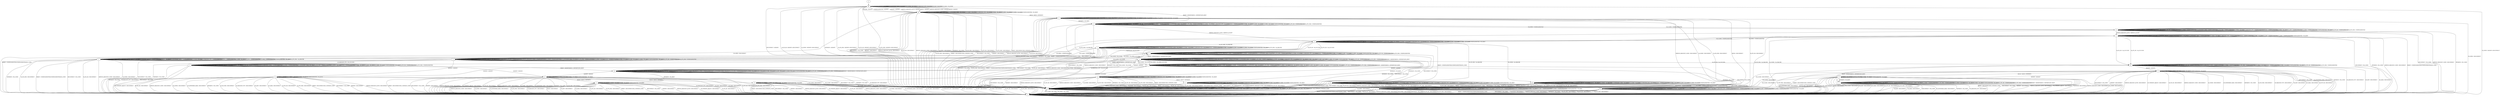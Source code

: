digraph "" {
	graph ["Incoming time"=0.293353796005249,
		"Outgoing time"=0.4226217269897461,
		Output="{'States': 32, 'Transitions': 683, 'Filename': '../results/ssh/OpenSSH-OpenSSH-msat-2.dot'}",
		Reference="{'States': 32, 'Transitions': 683, 'Filename': '../subjects/ssh/OpenSSH.dot'}",
		Solver=msat,
		Updated="{'States': 32, 'Transitions': 683, 'Filename': '../subjects/ssh/OpenSSH.dot'}",
		"f-measure"=1.0,
		precision=1.0,
		recall=1.0
	];
	a -> a	[key=0,
		label="SERVICE_REQUEST_AUTH / NO_RESP"];
	a -> a	[key=1,
		label="CH_WINDOW_ADJUST / CH_NONE"];
	a -> a	[key=2,
		label="DEBUG / NO_RESP"];
	a -> a	[key=3,
		label="UA_PK_OK / UNIMPLEMENTED"];
	a -> a	[key=4,
		label="SERVICE_REQUEST_CONN / NO_RESP"];
	a -> a	[key=5,
		label="UA_NONE / UNIMPLEMENTED"];
	a -> a	[key=6,
		label="CH_EXTENDED_DATA / CH_NONE"];
	a -> a	[key=7,
		label="UA_PK_NOK / UNIMPLEMENTED"];
	a -> a	[key=8,
		label="CH_CLOSE / CH_NONE"];
	a -> a	[key=9,
		label="CH_REQUEST_PTY / CH_NONE"];
	a -> a	[key=10,
		label="KEX30 / NO_RESP"];
	a -> a	[key=11,
		label="IGNORE / NO_RESP"];
	a -> a	[key=12,
		label="CH_EOF / CH_NONE"];
	a -> a	[key=13,
		label="CH_DATA / CH_NONE"];
	a -> a	[key=14,
		label="UNIMPLEMENTED / NO_RESP"];
	a -> a	[key=15,
		label="UA_PW_OK / UNIMPLEMENTED"];
	a -> a	[key=16,
		label="UA_PW_NOK / UNIMPLEMENTED"];
	a -> a	[key=17,
		label="REKEY / KEXINIT|KEX31+NEWKEYS|NO_RESP"];
	a -> g	[key=0,
		label="DISCONNECT / NO_CONN"];
	a -> g	[key=1,
		label="NEWKEYS / NO_CONN"];
	a -> q	[key=0,
		label="KEXINIT / KEXINIT"];
	a -> z	[key=0,
		label="CH_OPEN / CH_OPEN_SUCCESS"];
	b -> b	[key=0,
		label="DEBUG / NO_RESP"];
	b -> b	[key=1,
		label="CH_OPEN / CH_MAX"];
	b -> b	[key=2,
		label="IGNORE / NO_RESP"];
	b -> b	[key=3,
		label="UNIMPLEMENTED / NO_RESP"];
	b -> f	[key=0,
		label="KEX30 / KEX31+NEWKEYS"];
	b -> g	[key=0,
		label="CH_CLOSE / DISCONNECT"];
	b -> v	[key=0,
		label="DISCONNECT / NO_CONN"];
	b -> v	[key=1,
		label="KEXINIT / DISCONNECT"];
	b -> v	[key=2,
		label="SERVICE_REQUEST_AUTH / DISCONNECT"];
	b -> v	[key=3,
		label="CH_WINDOW_ADJUST / DISCONNECT"];
	b -> v	[key=4,
		label="UA_PK_OK / DISCONNECT"];
	b -> v	[key=5,
		label="SERVICE_REQUEST_CONN / DISCONNECT"];
	b -> v	[key=6,
		label="UA_NONE / DISCONNECT"];
	b -> v	[key=7,
		label="CH_EXTENDED_DATA / DISCONNECT"];
	b -> v	[key=8,
		label="NEWKEYS / NO_CONN"];
	b -> v	[key=9,
		label="UA_PK_NOK / DISCONNECT"];
	b -> v	[key=10,
		label="CH_REQUEST_PTY / DISCONNECT"];
	b -> v	[key=11,
		label="CH_EOF / DISCONNECT"];
	b -> v	[key=12,
		label="CH_DATA / DISCONNECT"];
	b -> v	[key=13,
		label="UA_PW_OK / DISCONNECT"];
	b -> v	[key=14,
		label="UA_PW_NOK / DISCONNECT"];
	b -> v	[key=15,
		label="REKEY / DISCONNECT|NO_CONN|NO_CONN"];
	c -> b	[key=0,
		label="KEXINIT / KEXINIT"];
	c -> c	[key=0,
		label="SERVICE_REQUEST_AUTH / NO_RESP"];
	c -> c	[key=1,
		label="CH_WINDOW_ADJUST / NO_RESP"];
	c -> c	[key=2,
		label="DEBUG / NO_RESP"];
	c -> c	[key=3,
		label="UA_PK_OK / UNIMPLEMENTED"];
	c -> c	[key=4,
		label="SERVICE_REQUEST_CONN / NO_RESP"];
	c -> c	[key=5,
		label="UA_NONE / UNIMPLEMENTED"];
	c -> c	[key=6,
		label="UA_PK_NOK / UNIMPLEMENTED"];
	c -> c	[key=7,
		label="CH_OPEN / CH_MAX"];
	c -> c	[key=8,
		label="KEX30 / NO_RESP"];
	c -> c	[key=9,
		label="IGNORE / NO_RESP"];
	c -> c	[key=10,
		label="UNIMPLEMENTED / NO_RESP"];
	c -> c	[key=11,
		label="UA_PW_OK / UNIMPLEMENTED"];
	c -> c	[key=12,
		label="UA_PW_NOK / UNIMPLEMENTED"];
	c -> c	[key=13,
		label="REKEY / KEXINIT|KEX31+NEWKEYS|NO_RESP"];
	c -> g	[key=0,
		label="CH_CLOSE / DISCONNECT"];
	c -> v	[key=0,
		label="DISCONNECT / NO_CONN"];
	c -> v	[key=1,
		label="CH_EXTENDED_DATA / DISCONNECT"];
	c -> v	[key=2,
		label="NEWKEYS / NO_CONN"];
	c -> v	[key=3,
		label="CH_REQUEST_PTY / DISCONNECT"];
	c -> v	[key=4,
		label="CH_EOF / DISCONNECT"];
	c -> v	[key=5,
		label="CH_DATA / DISCONNECT"];
	d -> d	[key=0,
		label="DEBUG / NO_RESP"];
	d -> d	[key=1,
		label="CH_OPEN / CH_MAX"];
	d -> d	[key=2,
		label="IGNORE / NO_RESP"];
	d -> d	[key=3,
		label="UNIMPLEMENTED / NO_RESP"];
	d -> g	[key=0,
		label="CH_CLOSE / DISCONNECT"];
	d -> v	[key=0,
		label="DISCONNECT / NO_CONN"];
	d -> v	[key=1,
		label="KEXINIT / DISCONNECT"];
	d -> v	[key=2,
		label="SERVICE_REQUEST_AUTH / DISCONNECT"];
	d -> v	[key=3,
		label="CH_WINDOW_ADJUST / DISCONNECT"];
	d -> v	[key=4,
		label="UA_PK_OK / DISCONNECT"];
	d -> v	[key=5,
		label="SERVICE_REQUEST_CONN / DISCONNECT"];
	d -> v	[key=6,
		label="UA_NONE / DISCONNECT"];
	d -> v	[key=7,
		label="CH_EXTENDED_DATA / DISCONNECT"];
	d -> v	[key=8,
		label="UA_PK_NOK / DISCONNECT"];
	d -> v	[key=9,
		label="CH_REQUEST_PTY / DISCONNECT"];
	d -> v	[key=10,
		label="KEX30 / DISCONNECT"];
	d -> v	[key=11,
		label="CH_EOF / DISCONNECT"];
	d -> v	[key=12,
		label="CH_DATA / DISCONNECT"];
	d -> v	[key=13,
		label="UA_PW_OK / DISCONNECT"];
	d -> v	[key=14,
		label="UA_PW_NOK / DISCONNECT"];
	d -> v	[key=15,
		label="REKEY / DISCONNECT|NO_CONN|NO_CONN"];
	d -> z	[key=0,
		label="NEWKEYS / NO_RESP"];
	e -> e	[key=0,
		label="CH_WINDOW_ADJUST / CH_NONE"];
	e -> e	[key=1,
		label="DEBUG / NO_RESP"];
	e -> e	[key=2,
		label="CH_EXTENDED_DATA / CH_NONE"];
	e -> e	[key=3,
		label="CH_CLOSE / CH_NONE"];
	e -> e	[key=4,
		label="CH_REQUEST_PTY / CH_NONE"];
	e -> e	[key=5,
		label="IGNORE / NO_RESP"];
	e -> e	[key=6,
		label="CH_EOF / CH_NONE"];
	e -> e	[key=7,
		label="CH_DATA / CH_NONE"];
	e -> e	[key=8,
		label="UNIMPLEMENTED / NO_RESP"];
	e -> g	[key=0,
		label="DISCONNECT / NO_CONN"];
	e -> g	[key=1,
		label="KEXINIT / DISCONNECT"];
	e -> g	[key=2,
		label="SERVICE_REQUEST_AUTH / DISCONNECT"];
	e -> g	[key=3,
		label="UA_PK_OK / DISCONNECT"];
	e -> g	[key=4,
		label="SERVICE_REQUEST_CONN / DISCONNECT"];
	e -> g	[key=5,
		label="UA_NONE / DISCONNECT"];
	e -> g	[key=6,
		label="UA_PK_NOK / DISCONNECT"];
	e -> g	[key=7,
		label="KEX30 / DISCONNECT"];
	e -> g	[key=8,
		label="UA_PW_OK / DISCONNECT"];
	e -> g	[key=9,
		label="UA_PW_NOK / DISCONNECT"];
	e -> g	[key=10,
		label="REKEY / DISCONNECT|NO_CONN|NO_CONN"];
	e -> r	[key=0,
		label="NEWKEYS / NO_RESP"];
	e -> v	[key=0,
		label="CH_OPEN / DISCONNECT"];
	f -> c	[key=0,
		label="NEWKEYS / NO_RESP"];
	f -> f	[key=0,
		label="DEBUG / NO_RESP"];
	f -> f	[key=1,
		label="CH_OPEN / CH_MAX"];
	f -> f	[key=2,
		label="IGNORE / NO_RESP"];
	f -> f	[key=3,
		label="UNIMPLEMENTED / NO_RESP"];
	f -> g	[key=0,
		label="CH_CLOSE / DISCONNECT"];
	f -> v	[key=0,
		label="DISCONNECT / NO_CONN"];
	f -> v	[key=1,
		label="KEXINIT / DISCONNECT"];
	f -> v	[key=2,
		label="SERVICE_REQUEST_AUTH / DISCONNECT"];
	f -> v	[key=3,
		label="CH_WINDOW_ADJUST / DISCONNECT"];
	f -> v	[key=4,
		label="UA_PK_OK / DISCONNECT"];
	f -> v	[key=5,
		label="SERVICE_REQUEST_CONN / DISCONNECT"];
	f -> v	[key=6,
		label="UA_NONE / DISCONNECT"];
	f -> v	[key=7,
		label="CH_EXTENDED_DATA / DISCONNECT"];
	f -> v	[key=8,
		label="UA_PK_NOK / DISCONNECT"];
	f -> v	[key=9,
		label="CH_REQUEST_PTY / DISCONNECT"];
	f -> v	[key=10,
		label="KEX30 / DISCONNECT"];
	f -> v	[key=11,
		label="CH_EOF / DISCONNECT"];
	f -> v	[key=12,
		label="CH_DATA / DISCONNECT"];
	f -> v	[key=13,
		label="UA_PW_OK / DISCONNECT"];
	f -> v	[key=14,
		label="UA_PW_NOK / DISCONNECT"];
	f -> v	[key=15,
		label="REKEY / DISCONNECT|NO_CONN|NO_CONN"];
	g -> g	[key=0,
		label="DISCONNECT / NO_CONN"];
	g -> g	[key=1,
		label="KEXINIT / NO_CONN"];
	g -> g	[key=2,
		label="SERVICE_REQUEST_AUTH / NO_CONN"];
	g -> g	[key=3,
		label="CH_WINDOW_ADJUST / CH_NONE"];
	g -> g	[key=4,
		label="DEBUG / NO_CONN"];
	g -> g	[key=5,
		label="UA_PK_OK / NO_CONN"];
	g -> g	[key=6,
		label="SERVICE_REQUEST_CONN / NO_CONN"];
	g -> g	[key=7,
		label="UA_NONE / NO_CONN"];
	g -> g	[key=8,
		label="CH_EXTENDED_DATA / CH_NONE"];
	g -> g	[key=9,
		label="NEWKEYS / NO_CONN"];
	g -> g	[key=10,
		label="UA_PK_NOK / NO_CONN"];
	g -> g	[key=11,
		label="CH_CLOSE / CH_NONE"];
	g -> g	[key=12,
		label="CH_REQUEST_PTY / CH_NONE"];
	g -> g	[key=13,
		label="KEX30 / NO_CONN"];
	g -> g	[key=14,
		label="IGNORE / NO_CONN"];
	g -> g	[key=15,
		label="CH_EOF / CH_NONE"];
	g -> g	[key=16,
		label="CH_DATA / CH_NONE"];
	g -> g	[key=17,
		label="UNIMPLEMENTED / NO_CONN"];
	g -> g	[key=18,
		label="UA_PW_OK / NO_CONN"];
	g -> g	[key=19,
		label="UA_PW_NOK / NO_CONN"];
	g -> g	[key=20,
		label="REKEY / NO_CONN|NO_CONN|NO_CONN"];
	g -> v	[key=0,
		label="CH_OPEN / NO_CONN"];
	h -> h	[key=0,
		label="KEXINIT / UNIMPLEMENTED"];
	h -> h	[key=1,
		label="CH_WINDOW_ADJUST / UNIMPLEMENTED"];
	h -> h	[key=2,
		label="DEBUG / NO_RESP"];
	h -> h	[key=3,
		label="UA_PK_OK / UNIMPLEMENTED"];
	h -> h	[key=4,
		label="UA_NONE / UNIMPLEMENTED"];
	h -> h	[key=5,
		label="CH_EXTENDED_DATA / UNIMPLEMENTED"];
	h -> h	[key=6,
		label="UA_PK_NOK / UNIMPLEMENTED"];
	h -> h	[key=7,
		label="CH_OPEN / CH_MAX"];
	h -> h	[key=8,
		label="CH_REQUEST_PTY / UNIMPLEMENTED"];
	h -> h	[key=9,
		label="KEX30 / UNIMPLEMENTED"];
	h -> h	[key=10,
		label="IGNORE / NO_RESP"];
	h -> h	[key=11,
		label="CH_EOF / UNIMPLEMENTED"];
	h -> h	[key=12,
		label="CH_DATA / UNIMPLEMENTED"];
	h -> h	[key=13,
		label="UNIMPLEMENTED / NO_RESP"];
	h -> h	[key=14,
		label="UA_PW_OK / UNIMPLEMENTED"];
	h -> h	[key=15,
		label="UA_PW_NOK / UNIMPLEMENTED"];
	h -> l	[key=0,
		label="SERVICE_REQUEST_AUTH / SERVICE_ACCEPT"];
	h -> r	[key=0,
		label="CH_CLOSE / UNIMPLEMENTED"];
	h -> v	[key=0,
		label="DISCONNECT / NO_CONN"];
	h -> v	[key=1,
		label="SERVICE_REQUEST_CONN / DISCONNECT"];
	h -> v	[key=2,
		label="NEWKEYS / NO_CONN"];
	h -> v	[key=3,
		label="REKEY / UNIMPLEMENTED|UNIMPLEMENTED|NO_CONN"];
	i -> g	[key=0,
		label="DISCONNECT / NO_CONN"];
	i -> g	[key=1,
		label="UA_PK_OK / DISCONNECT"];
	i -> g	[key=2,
		label="SERVICE_REQUEST_CONN / DISCONNECT"];
	i -> g	[key=3,
		label="UA_NONE / DISCONNECT"];
	i -> g	[key=4,
		label="NEWKEYS / NO_CONN"];
	i -> g	[key=5,
		label="UA_PK_NOK / DISCONNECT"];
	i -> g	[key=6,
		label="REKEY / UNIMPLEMENTED|UNIMPLEMENTED|NO_CONN"];
	i -> i	[key=0,
		label="KEXINIT / UNIMPLEMENTED"];
	i -> i	[key=1,
		label="SERVICE_REQUEST_AUTH / SERVICE_ACCEPT"];
	i -> i	[key=2,
		label="CH_WINDOW_ADJUST / CH_NONE"];
	i -> i	[key=3,
		label="DEBUG / NO_RESP"];
	i -> i	[key=4,
		label="CH_EXTENDED_DATA / CH_NONE"];
	i -> i	[key=5,
		label="CH_CLOSE / CH_NONE"];
	i -> i	[key=6,
		label="CH_REQUEST_PTY / CH_NONE"];
	i -> i	[key=7,
		label="KEX30 / UNIMPLEMENTED"];
	i -> i	[key=8,
		label="IGNORE / NO_RESP"];
	i -> i	[key=9,
		label="CH_EOF / CH_NONE"];
	i -> i	[key=10,
		label="CH_DATA / CH_NONE"];
	i -> i	[key=11,
		label="UNIMPLEMENTED / NO_RESP"];
	i -> i	[key=12,
		label="UA_PW_NOK / UA_FAILURE"];
	i -> n	[key=0,
		label="UA_PW_OK / UA_SUCCESS"];
	i -> o	[key=0,
		label="CH_OPEN / UNIMPLEMENTED"];
	j -> j	[key=0,
		label="SERVICE_REQUEST_AUTH / UNIMPLEMENTED"];
	j -> j	[key=1,
		label="CH_WINDOW_ADJUST / NO_RESP"];
	j -> j	[key=2,
		label="DEBUG / NO_RESP"];
	j -> j	[key=3,
		label="UA_PK_OK / UNIMPLEMENTED"];
	j -> j	[key=4,
		label="SERVICE_REQUEST_CONN / UNIMPLEMENTED"];
	j -> j	[key=5,
		label="UA_NONE / UNIMPLEMENTED"];
	j -> j	[key=6,
		label="CH_EXTENDED_DATA / NO_RESP"];
	j -> j	[key=7,
		label="UA_PK_NOK / UNIMPLEMENTED"];
	j -> j	[key=8,
		label="CH_OPEN / CH_MAX"];
	j -> j	[key=9,
		label="KEX30 / UNIMPLEMENTED"];
	j -> j	[key=10,
		label="IGNORE / NO_RESP"];
	j -> j	[key=11,
		label="CH_EOF / NO_RESP"];
	j -> j	[key=12,
		label="CH_DATA / NO_RESP"];
	j -> j	[key=13,
		label="UNIMPLEMENTED / NO_RESP"];
	j -> j	[key=14,
		label="UA_PW_OK / UNIMPLEMENTED"];
	j -> j	[key=15,
		label="UA_PW_NOK / UNIMPLEMENTED"];
	j -> m	[key=0,
		label="REKEY / KEXINIT|KEX31+NEWKEYS|NO_RESP"];
	j -> n	[key=0,
		label="CH_CLOSE / CH_CLOSE"];
	j -> p	[key=0,
		label="KEXINIT / KEXINIT"];
	j -> v	[key=0,
		label="DISCONNECT / NO_CONN"];
	j -> v	[key=1,
		label="NEWKEYS / NO_CONN"];
	j -> v	[key=2,
		label="CH_REQUEST_PTY / DISCONNECT"];
	k -> j	[key=0,
		label="CH_REQUEST_PTY / CH_SUCCESS"];
	k -> k	[key=0,
		label="SERVICE_REQUEST_AUTH / UNIMPLEMENTED"];
	k -> k	[key=1,
		label="CH_WINDOW_ADJUST / NO_RESP"];
	k -> k	[key=2,
		label="DEBUG / NO_RESP"];
	k -> k	[key=3,
		label="UA_PK_OK / UNIMPLEMENTED"];
	k -> k	[key=4,
		label="SERVICE_REQUEST_CONN / UNIMPLEMENTED"];
	k -> k	[key=5,
		label="UA_NONE / UNIMPLEMENTED"];
	k -> k	[key=6,
		label="CH_EXTENDED_DATA / NO_RESP"];
	k -> k	[key=7,
		label="UA_PK_NOK / UNIMPLEMENTED"];
	k -> k	[key=8,
		label="CH_OPEN / CH_MAX"];
	k -> k	[key=9,
		label="KEX30 / UNIMPLEMENTED"];
	k -> k	[key=10,
		label="IGNORE / NO_RESP"];
	k -> k	[key=11,
		label="CH_EOF / NO_RESP"];
	k -> k	[key=12,
		label="CH_DATA / NO_RESP"];
	k -> k	[key=13,
		label="UNIMPLEMENTED / NO_RESP"];
	k -> k	[key=14,
		label="UA_PW_OK / UNIMPLEMENTED"];
	k -> k	[key=15,
		label="UA_PW_NOK / UNIMPLEMENTED"];
	k -> n	[key=0,
		label="CH_CLOSE / CH_CLOSE"];
	k -> v	[key=0,
		label="DISCONNECT / NO_CONN"];
	k -> v	[key=1,
		label="NEWKEYS / NO_CONN"];
	k -> z	[key=0,
		label="REKEY / KEXINIT|KEX31+NEWKEYS|NO_RESP"];
	k -> cc	[key=0,
		label="KEXINIT / KEXINIT"];
	l -> l	[key=0,
		label="KEXINIT / UNIMPLEMENTED"];
	l -> l	[key=1,
		label="SERVICE_REQUEST_AUTH / SERVICE_ACCEPT"];
	l -> l	[key=2,
		label="CH_WINDOW_ADJUST / UNIMPLEMENTED"];
	l -> l	[key=3,
		label="DEBUG / NO_RESP"];
	l -> l	[key=4,
		label="CH_EXTENDED_DATA / UNIMPLEMENTED"];
	l -> l	[key=5,
		label="CH_OPEN / CH_MAX"];
	l -> l	[key=6,
		label="CH_REQUEST_PTY / UNIMPLEMENTED"];
	l -> l	[key=7,
		label="KEX30 / UNIMPLEMENTED"];
	l -> l	[key=8,
		label="IGNORE / NO_RESP"];
	l -> l	[key=9,
		label="CH_EOF / UNIMPLEMENTED"];
	l -> l	[key=10,
		label="CH_DATA / UNIMPLEMENTED"];
	l -> l	[key=11,
		label="UNIMPLEMENTED / NO_RESP"];
	l -> o	[key=0,
		label="UA_PW_NOK / UA_FAILURE"];
	l -> u	[key=0,
		label="CH_CLOSE / UNIMPLEMENTED"];
	l -> v	[key=0,
		label="DISCONNECT / NO_CONN"];
	l -> v	[key=1,
		label="SERVICE_REQUEST_CONN / DISCONNECT"];
	l -> v	[key=2,
		label="NEWKEYS / NO_CONN"];
	l -> v	[key=3,
		label="REKEY / UNIMPLEMENTED|UNIMPLEMENTED|NO_CONN"];
	l -> y	[key=0,
		label="UA_PK_NOK / UA_FAILURE"];
	l -> dd	[key=0,
		label="UA_NONE / UA_FAILURE"];
	l -> ff	[key=0,
		label="UA_PK_OK / UA_SUCCESS"];
	l -> ff	[key=1,
		label="UA_PW_OK / UA_SUCCESS"];
	m -> a	[key=0,
		label="CH_CLOSE / CH_CLOSE"];
	m -> m	[key=0,
		label="SERVICE_REQUEST_AUTH / NO_RESP"];
	m -> m	[key=1,
		label="CH_WINDOW_ADJUST / NO_RESP"];
	m -> m	[key=2,
		label="DEBUG / NO_RESP"];
	m -> m	[key=3,
		label="UA_PK_OK / UNIMPLEMENTED"];
	m -> m	[key=4,
		label="SERVICE_REQUEST_CONN / NO_RESP"];
	m -> m	[key=5,
		label="UA_NONE / UNIMPLEMENTED"];
	m -> m	[key=6,
		label="CH_EXTENDED_DATA / NO_RESP"];
	m -> m	[key=7,
		label="UA_PK_NOK / UNIMPLEMENTED"];
	m -> m	[key=8,
		label="CH_OPEN / CH_MAX"];
	m -> m	[key=9,
		label="KEX30 / NO_RESP"];
	m -> m	[key=10,
		label="IGNORE / NO_RESP"];
	m -> m	[key=11,
		label="CH_EOF / NO_RESP"];
	m -> m	[key=12,
		label="CH_DATA / NO_RESP"];
	m -> m	[key=13,
		label="UNIMPLEMENTED / NO_RESP"];
	m -> m	[key=14,
		label="UA_PW_OK / UNIMPLEMENTED"];
	m -> m	[key=15,
		label="UA_PW_NOK / UNIMPLEMENTED"];
	m -> m	[key=16,
		label="REKEY / KEXINIT|KEX31+NEWKEYS|NO_RESP"];
	m -> p	[key=0,
		label="KEXINIT / KEXINIT"];
	m -> v	[key=0,
		label="DISCONNECT / NO_CONN"];
	m -> v	[key=1,
		label="NEWKEYS / NO_CONN"];
	m -> v	[key=2,
		label="CH_REQUEST_PTY / DISCONNECT"];
	n -> a	[key=0,
		label="REKEY / KEXINIT|KEX31+NEWKEYS|NO_RESP"];
	n -> g	[key=0,
		label="DISCONNECT / NO_CONN"];
	n -> g	[key=1,
		label="NEWKEYS / NO_CONN"];
	n -> k	[key=0,
		label="CH_OPEN / CH_OPEN_SUCCESS"];
	n -> n	[key=0,
		label="SERVICE_REQUEST_AUTH / UNIMPLEMENTED"];
	n -> n	[key=1,
		label="CH_WINDOW_ADJUST / CH_NONE"];
	n -> n	[key=2,
		label="DEBUG / NO_RESP"];
	n -> n	[key=3,
		label="UA_PK_OK / UNIMPLEMENTED"];
	n -> n	[key=4,
		label="SERVICE_REQUEST_CONN / UNIMPLEMENTED"];
	n -> n	[key=5,
		label="UA_NONE / UNIMPLEMENTED"];
	n -> n	[key=6,
		label="CH_EXTENDED_DATA / CH_NONE"];
	n -> n	[key=7,
		label="UA_PK_NOK / UNIMPLEMENTED"];
	n -> n	[key=8,
		label="CH_CLOSE / CH_NONE"];
	n -> n	[key=9,
		label="CH_REQUEST_PTY / CH_NONE"];
	n -> n	[key=10,
		label="KEX30 / UNIMPLEMENTED"];
	n -> n	[key=11,
		label="IGNORE / NO_RESP"];
	n -> n	[key=12,
		label="CH_EOF / CH_NONE"];
	n -> n	[key=13,
		label="CH_DATA / CH_NONE"];
	n -> n	[key=14,
		label="UNIMPLEMENTED / NO_RESP"];
	n -> n	[key=15,
		label="UA_PW_OK / UNIMPLEMENTED"];
	n -> n	[key=16,
		label="UA_PW_NOK / UNIMPLEMENTED"];
	n -> q	[key=0,
		label="KEXINIT / KEXINIT"];
	o -> i	[key=0,
		label="CH_CLOSE / UNIMPLEMENTED"];
	o -> o	[key=0,
		label="KEXINIT / UNIMPLEMENTED"];
	o -> o	[key=1,
		label="SERVICE_REQUEST_AUTH / SERVICE_ACCEPT"];
	o -> o	[key=2,
		label="CH_WINDOW_ADJUST / UNIMPLEMENTED"];
	o -> o	[key=3,
		label="DEBUG / NO_RESP"];
	o -> o	[key=4,
		label="CH_EXTENDED_DATA / UNIMPLEMENTED"];
	o -> o	[key=5,
		label="CH_OPEN / CH_MAX"];
	o -> o	[key=6,
		label="CH_REQUEST_PTY / UNIMPLEMENTED"];
	o -> o	[key=7,
		label="KEX30 / UNIMPLEMENTED"];
	o -> o	[key=8,
		label="IGNORE / NO_RESP"];
	o -> o	[key=9,
		label="CH_EOF / UNIMPLEMENTED"];
	o -> o	[key=10,
		label="CH_DATA / UNIMPLEMENTED"];
	o -> o	[key=11,
		label="UNIMPLEMENTED / NO_RESP"];
	o -> o	[key=12,
		label="UA_PW_NOK / UA_FAILURE"];
	o -> v	[key=0,
		label="DISCONNECT / NO_CONN"];
	o -> v	[key=1,
		label="UA_PK_OK / DISCONNECT"];
	o -> v	[key=2,
		label="SERVICE_REQUEST_CONN / DISCONNECT"];
	o -> v	[key=3,
		label="UA_NONE / DISCONNECT"];
	o -> v	[key=4,
		label="NEWKEYS / NO_CONN"];
	o -> v	[key=5,
		label="UA_PK_NOK / DISCONNECT"];
	o -> v	[key=6,
		label="REKEY / UNIMPLEMENTED|UNIMPLEMENTED|NO_CONN"];
	o -> ff	[key=0,
		label="UA_PW_OK / UA_SUCCESS"];
	p -> g	[key=0,
		label="CH_CLOSE / DISCONNECT"];
	p -> p	[key=0,
		label="DEBUG / NO_RESP"];
	p -> p	[key=1,
		label="CH_OPEN / CH_MAX"];
	p -> p	[key=2,
		label="IGNORE / NO_RESP"];
	p -> p	[key=3,
		label="UNIMPLEMENTED / NO_RESP"];
	p -> s	[key=0,
		label="KEX30 / KEX31+NEWKEYS"];
	p -> v	[key=0,
		label="DISCONNECT / NO_CONN"];
	p -> v	[key=1,
		label="KEXINIT / DISCONNECT"];
	p -> v	[key=2,
		label="SERVICE_REQUEST_AUTH / DISCONNECT"];
	p -> v	[key=3,
		label="CH_WINDOW_ADJUST / DISCONNECT"];
	p -> v	[key=4,
		label="UA_PK_OK / DISCONNECT"];
	p -> v	[key=5,
		label="SERVICE_REQUEST_CONN / DISCONNECT"];
	p -> v	[key=6,
		label="UA_NONE / DISCONNECT"];
	p -> v	[key=7,
		label="CH_EXTENDED_DATA / DISCONNECT"];
	p -> v	[key=8,
		label="NEWKEYS / NO_CONN"];
	p -> v	[key=9,
		label="UA_PK_NOK / DISCONNECT"];
	p -> v	[key=10,
		label="CH_REQUEST_PTY / DISCONNECT"];
	p -> v	[key=11,
		label="CH_EOF / DISCONNECT"];
	p -> v	[key=12,
		label="CH_DATA / DISCONNECT"];
	p -> v	[key=13,
		label="UA_PW_OK / DISCONNECT"];
	p -> v	[key=14,
		label="UA_PW_NOK / DISCONNECT"];
	p -> v	[key=15,
		label="REKEY / DISCONNECT|NO_CONN|NO_CONN"];
	q -> g	[key=0,
		label="DISCONNECT / NO_CONN"];
	q -> g	[key=1,
		label="KEXINIT / DISCONNECT"];
	q -> g	[key=2,
		label="SERVICE_REQUEST_AUTH / DISCONNECT"];
	q -> g	[key=3,
		label="UA_PK_OK / DISCONNECT"];
	q -> g	[key=4,
		label="SERVICE_REQUEST_CONN / DISCONNECT"];
	q -> g	[key=5,
		label="UA_NONE / DISCONNECT"];
	q -> g	[key=6,
		label="NEWKEYS / NO_CONN"];
	q -> g	[key=7,
		label="UA_PK_NOK / DISCONNECT"];
	q -> g	[key=8,
		label="UA_PW_OK / DISCONNECT"];
	q -> g	[key=9,
		label="UA_PW_NOK / DISCONNECT"];
	q -> g	[key=10,
		label="REKEY / DISCONNECT|NO_CONN|NO_CONN"];
	q -> q	[key=0,
		label="CH_WINDOW_ADJUST / CH_NONE"];
	q -> q	[key=1,
		label="DEBUG / NO_RESP"];
	q -> q	[key=2,
		label="CH_EXTENDED_DATA / CH_NONE"];
	q -> q	[key=3,
		label="CH_CLOSE / CH_NONE"];
	q -> q	[key=4,
		label="CH_REQUEST_PTY / CH_NONE"];
	q -> q	[key=5,
		label="IGNORE / NO_RESP"];
	q -> q	[key=6,
		label="CH_EOF / CH_NONE"];
	q -> q	[key=7,
		label="CH_DATA / CH_NONE"];
	q -> q	[key=8,
		label="UNIMPLEMENTED / NO_RESP"];
	q -> t	[key=0,
		label="KEX30 / KEX31+NEWKEYS"];
	q -> v	[key=0,
		label="CH_OPEN / DISCONNECT"];
	r -> g	[key=0,
		label="DISCONNECT / NO_CONN"];
	r -> g	[key=1,
		label="SERVICE_REQUEST_CONN / DISCONNECT"];
	r -> g	[key=2,
		label="NEWKEYS / NO_CONN"];
	r -> g	[key=3,
		label="REKEY / UNIMPLEMENTED|UNIMPLEMENTED|NO_CONN"];
	r -> h	[key=0,
		label="CH_OPEN / UNIMPLEMENTED"];
	r -> r	[key=0,
		label="KEXINIT / UNIMPLEMENTED"];
	r -> r	[key=1,
		label="CH_WINDOW_ADJUST / CH_NONE"];
	r -> r	[key=2,
		label="DEBUG / NO_RESP"];
	r -> r	[key=3,
		label="UA_PK_OK / UNIMPLEMENTED"];
	r -> r	[key=4,
		label="UA_NONE / UNIMPLEMENTED"];
	r -> r	[key=5,
		label="CH_EXTENDED_DATA / CH_NONE"];
	r -> r	[key=6,
		label="UA_PK_NOK / UNIMPLEMENTED"];
	r -> r	[key=7,
		label="CH_CLOSE / CH_NONE"];
	r -> r	[key=8,
		label="CH_REQUEST_PTY / CH_NONE"];
	r -> r	[key=9,
		label="KEX30 / UNIMPLEMENTED"];
	r -> r	[key=10,
		label="IGNORE / NO_RESP"];
	r -> r	[key=11,
		label="CH_EOF / CH_NONE"];
	r -> r	[key=12,
		label="CH_DATA / CH_NONE"];
	r -> r	[key=13,
		label="UNIMPLEMENTED / NO_RESP"];
	r -> r	[key=14,
		label="UA_PW_OK / UNIMPLEMENTED"];
	r -> r	[key=15,
		label="UA_PW_NOK / UNIMPLEMENTED"];
	r -> u	[key=0,
		label="SERVICE_REQUEST_AUTH / SERVICE_ACCEPT"];
	s -> g	[key=0,
		label="CH_CLOSE / DISCONNECT"];
	s -> m	[key=0,
		label="NEWKEYS / NO_RESP"];
	s -> s	[key=0,
		label="DEBUG / NO_RESP"];
	s -> s	[key=1,
		label="CH_OPEN / CH_MAX"];
	s -> s	[key=2,
		label="IGNORE / NO_RESP"];
	s -> s	[key=3,
		label="UNIMPLEMENTED / NO_RESP"];
	s -> v	[key=0,
		label="DISCONNECT / NO_CONN"];
	s -> v	[key=1,
		label="KEXINIT / DISCONNECT"];
	s -> v	[key=2,
		label="SERVICE_REQUEST_AUTH / DISCONNECT"];
	s -> v	[key=3,
		label="CH_WINDOW_ADJUST / DISCONNECT"];
	s -> v	[key=4,
		label="UA_PK_OK / DISCONNECT"];
	s -> v	[key=5,
		label="SERVICE_REQUEST_CONN / DISCONNECT"];
	s -> v	[key=6,
		label="UA_NONE / DISCONNECT"];
	s -> v	[key=7,
		label="CH_EXTENDED_DATA / DISCONNECT"];
	s -> v	[key=8,
		label="UA_PK_NOK / DISCONNECT"];
	s -> v	[key=9,
		label="CH_REQUEST_PTY / DISCONNECT"];
	s -> v	[key=10,
		label="KEX30 / DISCONNECT"];
	s -> v	[key=11,
		label="CH_EOF / DISCONNECT"];
	s -> v	[key=12,
		label="CH_DATA / DISCONNECT"];
	s -> v	[key=13,
		label="UA_PW_OK / DISCONNECT"];
	s -> v	[key=14,
		label="UA_PW_NOK / DISCONNECT"];
	s -> v	[key=15,
		label="REKEY / DISCONNECT|NO_CONN|NO_CONN"];
	t -> a	[key=0,
		label="NEWKEYS / NO_RESP"];
	t -> g	[key=0,
		label="DISCONNECT / NO_CONN"];
	t -> g	[key=1,
		label="KEXINIT / DISCONNECT"];
	t -> g	[key=2,
		label="SERVICE_REQUEST_AUTH / DISCONNECT"];
	t -> g	[key=3,
		label="UA_PK_OK / DISCONNECT"];
	t -> g	[key=4,
		label="SERVICE_REQUEST_CONN / DISCONNECT"];
	t -> g	[key=5,
		label="UA_NONE / DISCONNECT"];
	t -> g	[key=6,
		label="UA_PK_NOK / DISCONNECT"];
	t -> g	[key=7,
		label="KEX30 / DISCONNECT"];
	t -> g	[key=8,
		label="UA_PW_OK / DISCONNECT"];
	t -> g	[key=9,
		label="UA_PW_NOK / DISCONNECT"];
	t -> g	[key=10,
		label="REKEY / DISCONNECT|NO_CONN|NO_CONN"];
	t -> t	[key=0,
		label="CH_WINDOW_ADJUST / CH_NONE"];
	t -> t	[key=1,
		label="DEBUG / NO_RESP"];
	t -> t	[key=2,
		label="CH_EXTENDED_DATA / CH_NONE"];
	t -> t	[key=3,
		label="CH_CLOSE / CH_NONE"];
	t -> t	[key=4,
		label="CH_REQUEST_PTY / CH_NONE"];
	t -> t	[key=5,
		label="IGNORE / NO_RESP"];
	t -> t	[key=6,
		label="CH_EOF / CH_NONE"];
	t -> t	[key=7,
		label="CH_DATA / CH_NONE"];
	t -> t	[key=8,
		label="UNIMPLEMENTED / NO_RESP"];
	t -> v	[key=0,
		label="CH_OPEN / DISCONNECT"];
	u -> g	[key=0,
		label="DISCONNECT / NO_CONN"];
	u -> g	[key=1,
		label="SERVICE_REQUEST_CONN / DISCONNECT"];
	u -> g	[key=2,
		label="NEWKEYS / NO_CONN"];
	u -> g	[key=3,
		label="REKEY / UNIMPLEMENTED|UNIMPLEMENTED|NO_CONN"];
	u -> i	[key=0,
		label="UA_PW_NOK / UA_FAILURE"];
	u -> l	[key=0,
		label="CH_OPEN / UNIMPLEMENTED"];
	u -> n	[key=0,
		label="UA_PK_OK / UA_SUCCESS"];
	u -> n	[key=1,
		label="UA_PW_OK / UA_SUCCESS"];
	u -> u	[key=0,
		label="KEXINIT / UNIMPLEMENTED"];
	u -> u	[key=1,
		label="SERVICE_REQUEST_AUTH / SERVICE_ACCEPT"];
	u -> u	[key=2,
		label="CH_WINDOW_ADJUST / CH_NONE"];
	u -> u	[key=3,
		label="DEBUG / NO_RESP"];
	u -> u	[key=4,
		label="CH_EXTENDED_DATA / CH_NONE"];
	u -> u	[key=5,
		label="CH_CLOSE / CH_NONE"];
	u -> u	[key=6,
		label="CH_REQUEST_PTY / CH_NONE"];
	u -> u	[key=7,
		label="KEX30 / UNIMPLEMENTED"];
	u -> u	[key=8,
		label="IGNORE / NO_RESP"];
	u -> u	[key=9,
		label="CH_EOF / CH_NONE"];
	u -> u	[key=10,
		label="CH_DATA / CH_NONE"];
	u -> u	[key=11,
		label="UNIMPLEMENTED / NO_RESP"];
	u -> w	[key=0,
		label="UA_PK_NOK / UA_FAILURE"];
	u -> ee	[key=0,
		label="UA_NONE / UA_FAILURE"];
	v -> g	[key=0,
		label="CH_CLOSE / NO_CONN"];
	v -> v	[key=0,
		label="DISCONNECT / NO_CONN"];
	v -> v	[key=1,
		label="KEXINIT / NO_CONN"];
	v -> v	[key=2,
		label="SERVICE_REQUEST_AUTH / NO_CONN"];
	v -> v	[key=3,
		label="CH_WINDOW_ADJUST / NO_CONN"];
	v -> v	[key=4,
		label="DEBUG / NO_CONN"];
	v -> v	[key=5,
		label="UA_PK_OK / NO_CONN"];
	v -> v	[key=6,
		label="SERVICE_REQUEST_CONN / NO_CONN"];
	v -> v	[key=7,
		label="UA_NONE / NO_CONN"];
	v -> v	[key=8,
		label="CH_EXTENDED_DATA / NO_CONN"];
	v -> v	[key=9,
		label="NEWKEYS / NO_CONN"];
	v -> v	[key=10,
		label="UA_PK_NOK / NO_CONN"];
	v -> v	[key=11,
		label="CH_OPEN / CH_MAX"];
	v -> v	[key=12,
		label="CH_REQUEST_PTY / NO_CONN"];
	v -> v	[key=13,
		label="KEX30 / NO_CONN"];
	v -> v	[key=14,
		label="IGNORE / NO_CONN"];
	v -> v	[key=15,
		label="CH_EOF / NO_CONN"];
	v -> v	[key=16,
		label="CH_DATA / NO_CONN"];
	v -> v	[key=17,
		label="UNIMPLEMENTED / NO_CONN"];
	v -> v	[key=18,
		label="UA_PW_OK / NO_CONN"];
	v -> v	[key=19,
		label="UA_PW_NOK / NO_CONN"];
	v -> v	[key=20,
		label="REKEY / NO_CONN|NO_CONN|NO_CONN"];
	w -> g	[key=0,
		label="DISCONNECT / NO_CONN"];
	w -> g	[key=1,
		label="UA_PK_OK / DISCONNECT"];
	w -> g	[key=2,
		label="SERVICE_REQUEST_CONN / DISCONNECT"];
	w -> g	[key=3,
		label="UA_NONE / DISCONNECT"];
	w -> g	[key=4,
		label="NEWKEYS / NO_CONN"];
	w -> g	[key=5,
		label="UA_PW_OK / DISCONNECT"];
	w -> g	[key=6,
		label="UA_PW_NOK / DISCONNECT"];
	w -> g	[key=7,
		label="REKEY / UNIMPLEMENTED|UNIMPLEMENTED|NO_CONN"];
	w -> w	[key=0,
		label="KEXINIT / UNIMPLEMENTED"];
	w -> w	[key=1,
		label="SERVICE_REQUEST_AUTH / SERVICE_ACCEPT"];
	w -> w	[key=2,
		label="CH_WINDOW_ADJUST / CH_NONE"];
	w -> w	[key=3,
		label="DEBUG / NO_RESP"];
	w -> w	[key=4,
		label="CH_EXTENDED_DATA / CH_NONE"];
	w -> w	[key=5,
		label="UA_PK_NOK / UA_FAILURE"];
	w -> w	[key=6,
		label="CH_CLOSE / CH_NONE"];
	w -> w	[key=7,
		label="CH_REQUEST_PTY / CH_NONE"];
	w -> w	[key=8,
		label="KEX30 / UNIMPLEMENTED"];
	w -> w	[key=9,
		label="IGNORE / NO_RESP"];
	w -> w	[key=10,
		label="CH_EOF / CH_NONE"];
	w -> w	[key=11,
		label="CH_DATA / CH_NONE"];
	w -> w	[key=12,
		label="UNIMPLEMENTED / NO_RESP"];
	w -> y	[key=0,
		label="CH_OPEN / UNIMPLEMENTED"];
	x -> bb	[key=0];
	y -> v	[key=0,
		label="DISCONNECT / NO_CONN"];
	y -> v	[key=1,
		label="UA_PK_OK / DISCONNECT"];
	y -> v	[key=2,
		label="SERVICE_REQUEST_CONN / DISCONNECT"];
	y -> v	[key=3,
		label="UA_NONE / DISCONNECT"];
	y -> v	[key=4,
		label="NEWKEYS / NO_CONN"];
	y -> v	[key=5,
		label="UA_PW_OK / DISCONNECT"];
	y -> v	[key=6,
		label="UA_PW_NOK / DISCONNECT"];
	y -> v	[key=7,
		label="REKEY / UNIMPLEMENTED|UNIMPLEMENTED|NO_CONN"];
	y -> w	[key=0,
		label="CH_CLOSE / UNIMPLEMENTED"];
	y -> y	[key=0,
		label="KEXINIT / UNIMPLEMENTED"];
	y -> y	[key=1,
		label="SERVICE_REQUEST_AUTH / SERVICE_ACCEPT"];
	y -> y	[key=2,
		label="CH_WINDOW_ADJUST / UNIMPLEMENTED"];
	y -> y	[key=3,
		label="DEBUG / NO_RESP"];
	y -> y	[key=4,
		label="CH_EXTENDED_DATA / UNIMPLEMENTED"];
	y -> y	[key=5,
		label="UA_PK_NOK / UA_FAILURE"];
	y -> y	[key=6,
		label="CH_OPEN / CH_MAX"];
	y -> y	[key=7,
		label="CH_REQUEST_PTY / UNIMPLEMENTED"];
	y -> y	[key=8,
		label="KEX30 / UNIMPLEMENTED"];
	y -> y	[key=9,
		label="IGNORE / NO_RESP"];
	y -> y	[key=10,
		label="CH_EOF / UNIMPLEMENTED"];
	y -> y	[key=11,
		label="CH_DATA / UNIMPLEMENTED"];
	y -> y	[key=12,
		label="UNIMPLEMENTED / NO_RESP"];
	z -> a	[key=0,
		label="CH_CLOSE / CH_CLOSE"];
	z -> m	[key=0,
		label="CH_REQUEST_PTY / CH_SUCCESS"];
	z -> v	[key=0,
		label="DISCONNECT / NO_CONN"];
	z -> v	[key=1,
		label="NEWKEYS / NO_CONN"];
	z -> z	[key=0,
		label="SERVICE_REQUEST_AUTH / NO_RESP"];
	z -> z	[key=1,
		label="CH_WINDOW_ADJUST / NO_RESP"];
	z -> z	[key=2,
		label="DEBUG / NO_RESP"];
	z -> z	[key=3,
		label="UA_PK_OK / UNIMPLEMENTED"];
	z -> z	[key=4,
		label="SERVICE_REQUEST_CONN / NO_RESP"];
	z -> z	[key=5,
		label="UA_NONE / UNIMPLEMENTED"];
	z -> z	[key=6,
		label="CH_EXTENDED_DATA / NO_RESP"];
	z -> z	[key=7,
		label="UA_PK_NOK / UNIMPLEMENTED"];
	z -> z	[key=8,
		label="CH_OPEN / CH_MAX"];
	z -> z	[key=9,
		label="KEX30 / NO_RESP"];
	z -> z	[key=10,
		label="IGNORE / NO_RESP"];
	z -> z	[key=11,
		label="CH_EOF / NO_RESP"];
	z -> z	[key=12,
		label="CH_DATA / NO_RESP"];
	z -> z	[key=13,
		label="UNIMPLEMENTED / NO_RESP"];
	z -> z	[key=14,
		label="UA_PW_OK / UNIMPLEMENTED"];
	z -> z	[key=15,
		label="UA_PW_NOK / UNIMPLEMENTED"];
	z -> z	[key=16,
		label="REKEY / KEXINIT|KEX31+NEWKEYS|NO_RESP"];
	z -> cc	[key=0,
		label="KEXINIT / KEXINIT"];
	aa -> e	[key=0,
		label="KEX30 / KEX31+NEWKEYS"];
	aa -> g	[key=0,
		label="DISCONNECT / NO_CONN"];
	aa -> g	[key=1,
		label="KEXINIT / DISCONNECT"];
	aa -> g	[key=2,
		label="SERVICE_REQUEST_AUTH / DISCONNECT"];
	aa -> g	[key=3,
		label="UA_PK_OK / DISCONNECT"];
	aa -> g	[key=4,
		label="SERVICE_REQUEST_CONN / DISCONNECT"];
	aa -> g	[key=5,
		label="UA_NONE / DISCONNECT"];
	aa -> g	[key=6,
		label="NEWKEYS / NO_CONN"];
	aa -> g	[key=7,
		label="UA_PK_NOK / DISCONNECT"];
	aa -> g	[key=8,
		label="UA_PW_OK / DISCONNECT"];
	aa -> g	[key=9,
		label="UA_PW_NOK / DISCONNECT"];
	aa -> g	[key=10,
		label="REKEY / DISCONNECT|NO_CONN|NO_CONN"];
	aa -> v	[key=0,
		label="CH_OPEN / DISCONNECT"];
	aa -> aa	[key=0,
		label="CH_WINDOW_ADJUST / CH_NONE"];
	aa -> aa	[key=1,
		label="DEBUG / NO_RESP"];
	aa -> aa	[key=2,
		label="CH_EXTENDED_DATA / CH_NONE"];
	aa -> aa	[key=3,
		label="CH_CLOSE / CH_NONE"];
	aa -> aa	[key=4,
		label="CH_REQUEST_PTY / CH_NONE"];
	aa -> aa	[key=5,
		label="IGNORE / NO_RESP"];
	aa -> aa	[key=6,
		label="CH_EOF / CH_NONE"];
	aa -> aa	[key=7,
		label="CH_DATA / CH_NONE"];
	aa -> aa	[key=8,
		label="UNIMPLEMENTED / NO_RESP"];
	bb -> g	[key=0,
		label="DISCONNECT / KEXINIT"];
	bb -> g	[key=1,
		label="UA_PK_OK / KEXINIT+DISCONNECT"];
	bb -> g	[key=2,
		label="UA_NONE / KEXINIT+DISCONNECT"];
	bb -> g	[key=3,
		label="NEWKEYS / KEXINIT"];
	bb -> g	[key=4,
		label="UA_PK_NOK / KEXINIT+DISCONNECT"];
	bb -> g	[key=5,
		label="UA_PW_OK / KEXINIT+DISCONNECT"];
	bb -> g	[key=6,
		label="UA_PW_NOK / KEXINIT+DISCONNECT"];
	bb -> r	[key=0,
		label="REKEY / KEXINIT|KEX31+NEWKEYS|NO_RESP"];
	bb -> v	[key=0,
		label="CH_OPEN / KEXINIT+DISCONNECT"];
	bb -> aa	[key=0,
		label="KEXINIT / KEXINIT"];
	bb -> aa	[key=1,
		label="SERVICE_REQUEST_AUTH / KEXINIT"];
	bb -> aa	[key=2,
		label="DEBUG / KEXINIT"];
	bb -> aa	[key=3,
		label="SERVICE_REQUEST_CONN / KEXINIT"];
	bb -> aa	[key=4,
		label="KEX30 / KEXINIT"];
	bb -> aa	[key=5,
		label="IGNORE / KEXINIT"];
	bb -> aa	[key=6,
		label="UNIMPLEMENTED / KEXINIT"];
	bb -> bb	[key=0,
		label="CH_WINDOW_ADJUST / CH_NONE"];
	bb -> bb	[key=1,
		label="CH_EXTENDED_DATA / CH_NONE"];
	bb -> bb	[key=2,
		label="CH_CLOSE / CH_NONE"];
	bb -> bb	[key=3,
		label="CH_REQUEST_PTY / CH_NONE"];
	bb -> bb	[key=4,
		label="CH_EOF / CH_NONE"];
	bb -> bb	[key=5,
		label="CH_DATA / CH_NONE"];
	cc -> d	[key=0,
		label="KEX30 / KEX31+NEWKEYS"];
	cc -> g	[key=0,
		label="CH_CLOSE / DISCONNECT"];
	cc -> v	[key=0,
		label="DISCONNECT / NO_CONN"];
	cc -> v	[key=1,
		label="KEXINIT / DISCONNECT"];
	cc -> v	[key=2,
		label="SERVICE_REQUEST_AUTH / DISCONNECT"];
	cc -> v	[key=3,
		label="CH_WINDOW_ADJUST / DISCONNECT"];
	cc -> v	[key=4,
		label="UA_PK_OK / DISCONNECT"];
	cc -> v	[key=5,
		label="SERVICE_REQUEST_CONN / DISCONNECT"];
	cc -> v	[key=6,
		label="UA_NONE / DISCONNECT"];
	cc -> v	[key=7,
		label="CH_EXTENDED_DATA / DISCONNECT"];
	cc -> v	[key=8,
		label="NEWKEYS / NO_CONN"];
	cc -> v	[key=9,
		label="UA_PK_NOK / DISCONNECT"];
	cc -> v	[key=10,
		label="CH_REQUEST_PTY / DISCONNECT"];
	cc -> v	[key=11,
		label="CH_EOF / DISCONNECT"];
	cc -> v	[key=12,
		label="CH_DATA / DISCONNECT"];
	cc -> v	[key=13,
		label="UA_PW_OK / DISCONNECT"];
	cc -> v	[key=14,
		label="UA_PW_NOK / DISCONNECT"];
	cc -> v	[key=15,
		label="REKEY / DISCONNECT|NO_CONN|NO_CONN"];
	cc -> cc	[key=0,
		label="DEBUG / NO_RESP"];
	cc -> cc	[key=1,
		label="CH_OPEN / CH_MAX"];
	cc -> cc	[key=2,
		label="IGNORE / NO_RESP"];
	cc -> cc	[key=3,
		label="UNIMPLEMENTED / NO_RESP"];
	dd -> v	[key=0,
		label="DISCONNECT / NO_CONN"];
	dd -> v	[key=1,
		label="UA_PK_OK / DISCONNECT"];
	dd -> v	[key=2,
		label="SERVICE_REQUEST_CONN / DISCONNECT"];
	dd -> v	[key=3,
		label="NEWKEYS / NO_CONN"];
	dd -> v	[key=4,
		label="UA_PK_NOK / DISCONNECT"];
	dd -> v	[key=5,
		label="UA_PW_OK / DISCONNECT"];
	dd -> v	[key=6,
		label="UA_PW_NOK / DISCONNECT"];
	dd -> v	[key=7,
		label="REKEY / UNIMPLEMENTED|UNIMPLEMENTED|NO_CONN"];
	dd -> dd	[key=0,
		label="KEXINIT / UNIMPLEMENTED"];
	dd -> dd	[key=1,
		label="SERVICE_REQUEST_AUTH / SERVICE_ACCEPT"];
	dd -> dd	[key=2,
		label="CH_WINDOW_ADJUST / UNIMPLEMENTED"];
	dd -> dd	[key=3,
		label="DEBUG / NO_RESP"];
	dd -> dd	[key=4,
		label="UA_NONE / UA_FAILURE"];
	dd -> dd	[key=5,
		label="CH_EXTENDED_DATA / UNIMPLEMENTED"];
	dd -> dd	[key=6,
		label="CH_OPEN / CH_MAX"];
	dd -> dd	[key=7,
		label="CH_REQUEST_PTY / UNIMPLEMENTED"];
	dd -> dd	[key=8,
		label="KEX30 / UNIMPLEMENTED"];
	dd -> dd	[key=9,
		label="IGNORE / NO_RESP"];
	dd -> dd	[key=10,
		label="CH_EOF / UNIMPLEMENTED"];
	dd -> dd	[key=11,
		label="CH_DATA / UNIMPLEMENTED"];
	dd -> dd	[key=12,
		label="UNIMPLEMENTED / NO_RESP"];
	dd -> ee	[key=0,
		label="CH_CLOSE / UNIMPLEMENTED"];
	ee -> g	[key=0,
		label="DISCONNECT / NO_CONN"];
	ee -> g	[key=1,
		label="UA_PK_OK / DISCONNECT"];
	ee -> g	[key=2,
		label="SERVICE_REQUEST_CONN / DISCONNECT"];
	ee -> g	[key=3,
		label="NEWKEYS / NO_CONN"];
	ee -> g	[key=4,
		label="UA_PK_NOK / DISCONNECT"];
	ee -> g	[key=5,
		label="UA_PW_OK / DISCONNECT"];
	ee -> g	[key=6,
		label="UA_PW_NOK / DISCONNECT"];
	ee -> g	[key=7,
		label="REKEY / UNIMPLEMENTED|UNIMPLEMENTED|NO_CONN"];
	ee -> dd	[key=0,
		label="CH_OPEN / UNIMPLEMENTED"];
	ee -> ee	[key=0,
		label="KEXINIT / UNIMPLEMENTED"];
	ee -> ee	[key=1,
		label="SERVICE_REQUEST_AUTH / SERVICE_ACCEPT"];
	ee -> ee	[key=2,
		label="CH_WINDOW_ADJUST / CH_NONE"];
	ee -> ee	[key=3,
		label="DEBUG / NO_RESP"];
	ee -> ee	[key=4,
		label="UA_NONE / UA_FAILURE"];
	ee -> ee	[key=5,
		label="CH_EXTENDED_DATA / CH_NONE"];
	ee -> ee	[key=6,
		label="CH_CLOSE / CH_NONE"];
	ee -> ee	[key=7,
		label="CH_REQUEST_PTY / CH_NONE"];
	ee -> ee	[key=8,
		label="KEX30 / UNIMPLEMENTED"];
	ee -> ee	[key=9,
		label="IGNORE / NO_RESP"];
	ee -> ee	[key=10,
		label="CH_EOF / CH_NONE"];
	ee -> ee	[key=11,
		label="CH_DATA / CH_NONE"];
	ee -> ee	[key=12,
		label="UNIMPLEMENTED / NO_RESP"];
	ff -> b	[key=0,
		label="KEXINIT / KEXINIT"];
	ff -> c	[key=0,
		label="REKEY / KEXINIT|KEX31+NEWKEYS|NO_RESP"];
	ff -> g	[key=0,
		label="CH_CLOSE / DISCONNECT"];
	ff -> v	[key=0,
		label="DISCONNECT / NO_CONN"];
	ff -> v	[key=1,
		label="CH_EXTENDED_DATA / DISCONNECT"];
	ff -> v	[key=2,
		label="NEWKEYS / NO_CONN"];
	ff -> v	[key=3,
		label="CH_REQUEST_PTY / DISCONNECT"];
	ff -> v	[key=4,
		label="CH_EOF / DISCONNECT"];
	ff -> v	[key=5,
		label="CH_DATA / DISCONNECT"];
	ff -> ff	[key=0,
		label="SERVICE_REQUEST_AUTH / UNIMPLEMENTED"];
	ff -> ff	[key=1,
		label="CH_WINDOW_ADJUST / NO_RESP"];
	ff -> ff	[key=2,
		label="DEBUG / NO_RESP"];
	ff -> ff	[key=3,
		label="UA_PK_OK / UNIMPLEMENTED"];
	ff -> ff	[key=4,
		label="SERVICE_REQUEST_CONN / UNIMPLEMENTED"];
	ff -> ff	[key=5,
		label="UA_NONE / UNIMPLEMENTED"];
	ff -> ff	[key=6,
		label="UA_PK_NOK / UNIMPLEMENTED"];
	ff -> ff	[key=7,
		label="CH_OPEN / CH_MAX"];
	ff -> ff	[key=8,
		label="KEX30 / UNIMPLEMENTED"];
	ff -> ff	[key=9,
		label="IGNORE / NO_RESP"];
	ff -> ff	[key=10,
		label="UNIMPLEMENTED / NO_RESP"];
	ff -> ff	[key=11,
		label="UA_PW_OK / UNIMPLEMENTED"];
	ff -> ff	[key=12,
		label="UA_PW_NOK / UNIMPLEMENTED"];
}
